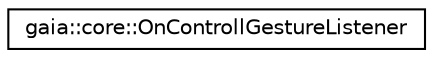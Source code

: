 digraph G
{
  edge [fontname="Helvetica",fontsize="10",labelfontname="Helvetica",labelfontsize="10"];
  node [fontname="Helvetica",fontsize="10",shape=record];
  rankdir=LR;
  Node1 [label="gaia::core::OnControllGestureListener",height=0.2,width=0.4,color="black", fillcolor="white", style="filled",URL="$df/dc1/classgaia_1_1core_1_1_on_controll_gesture_listener.html",tooltip="The listener that is used to notify when gestures occur."];
}
